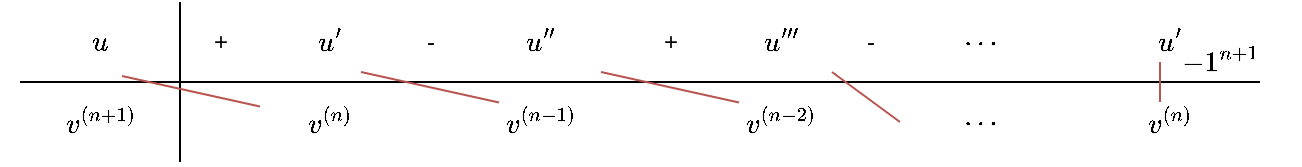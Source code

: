 <mxfile version="20.3.0" type="device"><diagram id="7NHwhzKYnnaSEJ8V8v_G" name="第 1 页"><mxGraphModel dx="1102" dy="866" grid="1" gridSize="10" guides="1" tooltips="1" connect="1" arrows="1" fold="1" page="1" pageScale="1" pageWidth="827" pageHeight="1169" math="1" shadow="0"><root><mxCell id="0"/><mxCell id="1" parent="0"/><mxCell id="2aLIX6hEVjVIijtAgDLQ-1" value="" style="endArrow=none;html=1;rounded=0;" parent="1" edge="1"><mxGeometry width="50" height="50" relative="1" as="geometry"><mxPoint x="160" y="400" as="sourcePoint"/><mxPoint x="780" y="400" as="targetPoint"/></mxGeometry></mxCell><mxCell id="2aLIX6hEVjVIijtAgDLQ-2" value="" style="endArrow=none;html=1;rounded=0;" parent="1" edge="1"><mxGeometry width="50" height="50" relative="1" as="geometry"><mxPoint x="240" y="440" as="sourcePoint"/><mxPoint x="240" y="360" as="targetPoint"/></mxGeometry></mxCell><mxCell id="2aLIX6hEVjVIijtAgDLQ-3" value="$$u$$" style="text;html=1;align=center;verticalAlign=middle;resizable=0;points=[];autosize=1;strokeColor=none;fillColor=none;" parent="1" vertex="1"><mxGeometry x="170" y="365" width="60" height="30" as="geometry"/></mxCell><mxCell id="2aLIX6hEVjVIijtAgDLQ-4" value="$$v^{(n+1)}$$" style="text;html=1;align=center;verticalAlign=middle;resizable=0;points=[];autosize=1;strokeColor=none;fillColor=none;" parent="1" vertex="1"><mxGeometry x="150" y="405" width="100" height="30" as="geometry"/></mxCell><mxCell id="2aLIX6hEVjVIijtAgDLQ-5" value="+" style="text;html=1;align=center;verticalAlign=middle;resizable=0;points=[];autosize=1;strokeColor=none;fillColor=none;" parent="1" vertex="1"><mxGeometry x="245" y="365" width="30" height="30" as="geometry"/></mxCell><mxCell id="2aLIX6hEVjVIijtAgDLQ-6" value="`u^{'}`" style="text;html=1;align=center;verticalAlign=middle;resizable=0;points=[];autosize=1;strokeColor=none;fillColor=none;" parent="1" vertex="1"><mxGeometry x="290" y="365" width="50" height="30" as="geometry"/></mxCell><mxCell id="2aLIX6hEVjVIijtAgDLQ-7" value="`v^{(n)}`" style="text;html=1;align=center;verticalAlign=middle;resizable=0;points=[];autosize=1;strokeColor=none;fillColor=none;" parent="1" vertex="1"><mxGeometry x="280" y="405" width="70" height="30" as="geometry"/></mxCell><mxCell id="2aLIX6hEVjVIijtAgDLQ-8" value="" style="endArrow=none;html=1;rounded=0;exitX=0.683;exitY=1.067;exitDx=0;exitDy=0;exitPerimeter=0;fillColor=#f8cecc;strokeColor=#b85450;" parent="1" source="2aLIX6hEVjVIijtAgDLQ-3" target="2aLIX6hEVjVIijtAgDLQ-7" edge="1"><mxGeometry width="50" height="50" relative="1" as="geometry"><mxPoint x="390" y="470" as="sourcePoint"/><mxPoint x="440" y="420" as="targetPoint"/></mxGeometry></mxCell><mxCell id="2aLIX6hEVjVIijtAgDLQ-10" value="-" style="text;html=1;align=center;verticalAlign=middle;resizable=0;points=[];autosize=1;strokeColor=none;fillColor=none;" parent="1" vertex="1"><mxGeometry x="350" y="365" width="30" height="30" as="geometry"/></mxCell><mxCell id="2aLIX6hEVjVIijtAgDLQ-11" value="`u^{''}`" style="text;html=1;align=center;verticalAlign=middle;resizable=0;points=[];autosize=1;strokeColor=none;fillColor=none;" parent="1" vertex="1"><mxGeometry x="390" y="365" width="60" height="30" as="geometry"/></mxCell><mxCell id="2aLIX6hEVjVIijtAgDLQ-12" value="`v^{(n-1)}`" style="text;html=1;align=center;verticalAlign=middle;resizable=0;points=[];autosize=1;strokeColor=none;fillColor=none;" parent="1" vertex="1"><mxGeometry x="380" y="405" width="80" height="30" as="geometry"/></mxCell><mxCell id="2aLIX6hEVjVIijtAgDLQ-13" value="+" style="text;html=1;align=center;verticalAlign=middle;resizable=0;points=[];autosize=1;strokeColor=none;fillColor=none;" parent="1" vertex="1"><mxGeometry x="470" y="365" width="30" height="30" as="geometry"/></mxCell><mxCell id="2aLIX6hEVjVIijtAgDLQ-14" value="`u^{'''}`" style="text;html=1;align=center;verticalAlign=middle;resizable=0;points=[];autosize=1;strokeColor=none;fillColor=none;" parent="1" vertex="1"><mxGeometry x="510" y="365" width="60" height="30" as="geometry"/></mxCell><mxCell id="2aLIX6hEVjVIijtAgDLQ-15" value="`v^{(n-2)}`" style="text;html=1;align=center;verticalAlign=middle;resizable=0;points=[];autosize=1;strokeColor=none;fillColor=none;" parent="1" vertex="1"><mxGeometry x="500" y="405" width="80" height="30" as="geometry"/></mxCell><mxCell id="2aLIX6hEVjVIijtAgDLQ-16" value="-" style="text;html=1;align=center;verticalAlign=middle;resizable=0;points=[];autosize=1;strokeColor=none;fillColor=none;" parent="1" vertex="1"><mxGeometry x="570" y="365" width="30" height="30" as="geometry"/></mxCell><mxCell id="2aLIX6hEVjVIijtAgDLQ-20" value="`u^{'}`" style="text;html=1;align=center;verticalAlign=middle;resizable=0;points=[];autosize=1;strokeColor=none;fillColor=none;" parent="1" vertex="1"><mxGeometry x="710" y="365" width="50" height="30" as="geometry"/></mxCell><mxCell id="2aLIX6hEVjVIijtAgDLQ-21" value="`v^{(n)}`" style="text;html=1;align=center;verticalAlign=middle;resizable=0;points=[];autosize=1;strokeColor=none;fillColor=none;" parent="1" vertex="1"><mxGeometry x="700" y="405" width="70" height="30" as="geometry"/></mxCell><mxCell id="2aLIX6hEVjVIijtAgDLQ-22" value="" style="endArrow=none;html=1;rounded=0;exitX=0.683;exitY=1.067;exitDx=0;exitDy=0;exitPerimeter=0;fillColor=#f8cecc;strokeColor=#b85450;" parent="1" edge="1"><mxGeometry width="50" height="50" relative="1" as="geometry"><mxPoint x="330.49" y="395" as="sourcePoint"/><mxPoint x="399.51" y="410.254" as="targetPoint"/></mxGeometry></mxCell><mxCell id="2aLIX6hEVjVIijtAgDLQ-23" value="" style="endArrow=none;html=1;rounded=0;exitX=0.683;exitY=1.067;exitDx=0;exitDy=0;exitPerimeter=0;fillColor=#f8cecc;strokeColor=#b85450;" parent="1" edge="1"><mxGeometry width="50" height="50" relative="1" as="geometry"><mxPoint x="450.49" y="395" as="sourcePoint"/><mxPoint x="519.51" y="410.254" as="targetPoint"/></mxGeometry></mxCell><mxCell id="2aLIX6hEVjVIijtAgDLQ-24" value="" style="endArrow=none;html=1;rounded=0;exitX=0.683;exitY=1.067;exitDx=0;exitDy=0;exitPerimeter=0;fillColor=#f8cecc;strokeColor=#b85450;" parent="1" edge="1"><mxGeometry width="50" height="50" relative="1" as="geometry"><mxPoint x="565.98" y="395" as="sourcePoint"/><mxPoint x="600" y="420" as="targetPoint"/></mxGeometry></mxCell><mxCell id="2aLIX6hEVjVIijtAgDLQ-25" value="" style="endArrow=none;html=1;rounded=0;exitX=0.683;exitY=1.067;exitDx=0;exitDy=0;exitPerimeter=0;fillColor=#f8cecc;strokeColor=#b85450;" parent="1" edge="1"><mxGeometry width="50" height="50" relative="1" as="geometry"><mxPoint x="730" y="390" as="sourcePoint"/><mxPoint x="730" y="410" as="targetPoint"/></mxGeometry></mxCell><mxCell id="2aLIX6hEVjVIijtAgDLQ-26" value="`-1^{n+1}`" style="text;html=1;align=center;verticalAlign=middle;resizable=0;points=[];autosize=1;strokeColor=none;fillColor=none;" parent="1" vertex="1"><mxGeometry x="720" y="375" width="80" height="30" as="geometry"/></mxCell><mxCell id="drUnw9cQMFFGNcEElBOl-1" value="`\cdots`" style="text;html=1;align=center;verticalAlign=middle;resizable=0;points=[];autosize=1;strokeColor=none;fillColor=none;" vertex="1" parent="1"><mxGeometry x="610" y="365" width="60" height="30" as="geometry"/></mxCell><mxCell id="drUnw9cQMFFGNcEElBOl-2" value="`\cdots`" style="text;html=1;align=center;verticalAlign=middle;resizable=0;points=[];autosize=1;strokeColor=none;fillColor=none;" vertex="1" parent="1"><mxGeometry x="610" y="405" width="60" height="30" as="geometry"/></mxCell></root></mxGraphModel></diagram></mxfile>